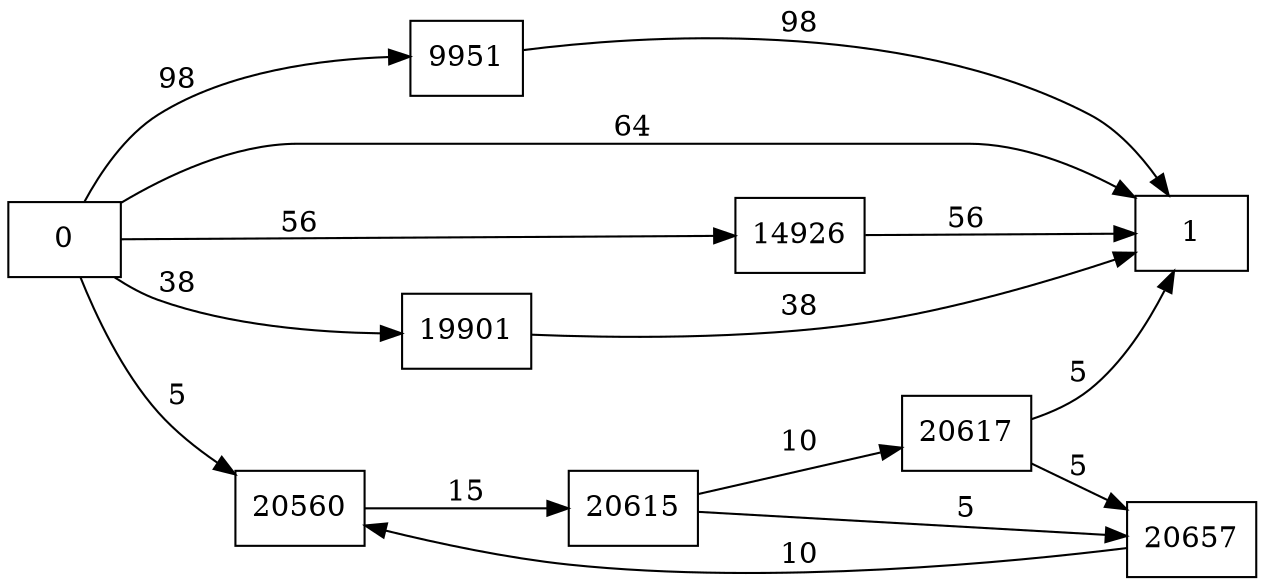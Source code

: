 digraph {
	graph [rankdir=LR]
	node [shape=rectangle]
	9951 -> 1 [label=98]
	14926 -> 1 [label=56]
	19901 -> 1 [label=38]
	20560 -> 20615 [label=15]
	20615 -> 20617 [label=10]
	20615 -> 20657 [label=5]
	20617 -> 20657 [label=5]
	20617 -> 1 [label=5]
	20657 -> 20560 [label=10]
	0 -> 1 [label=64]
	0 -> 9951 [label=98]
	0 -> 14926 [label=56]
	0 -> 19901 [label=38]
	0 -> 20560 [label=5]
}
